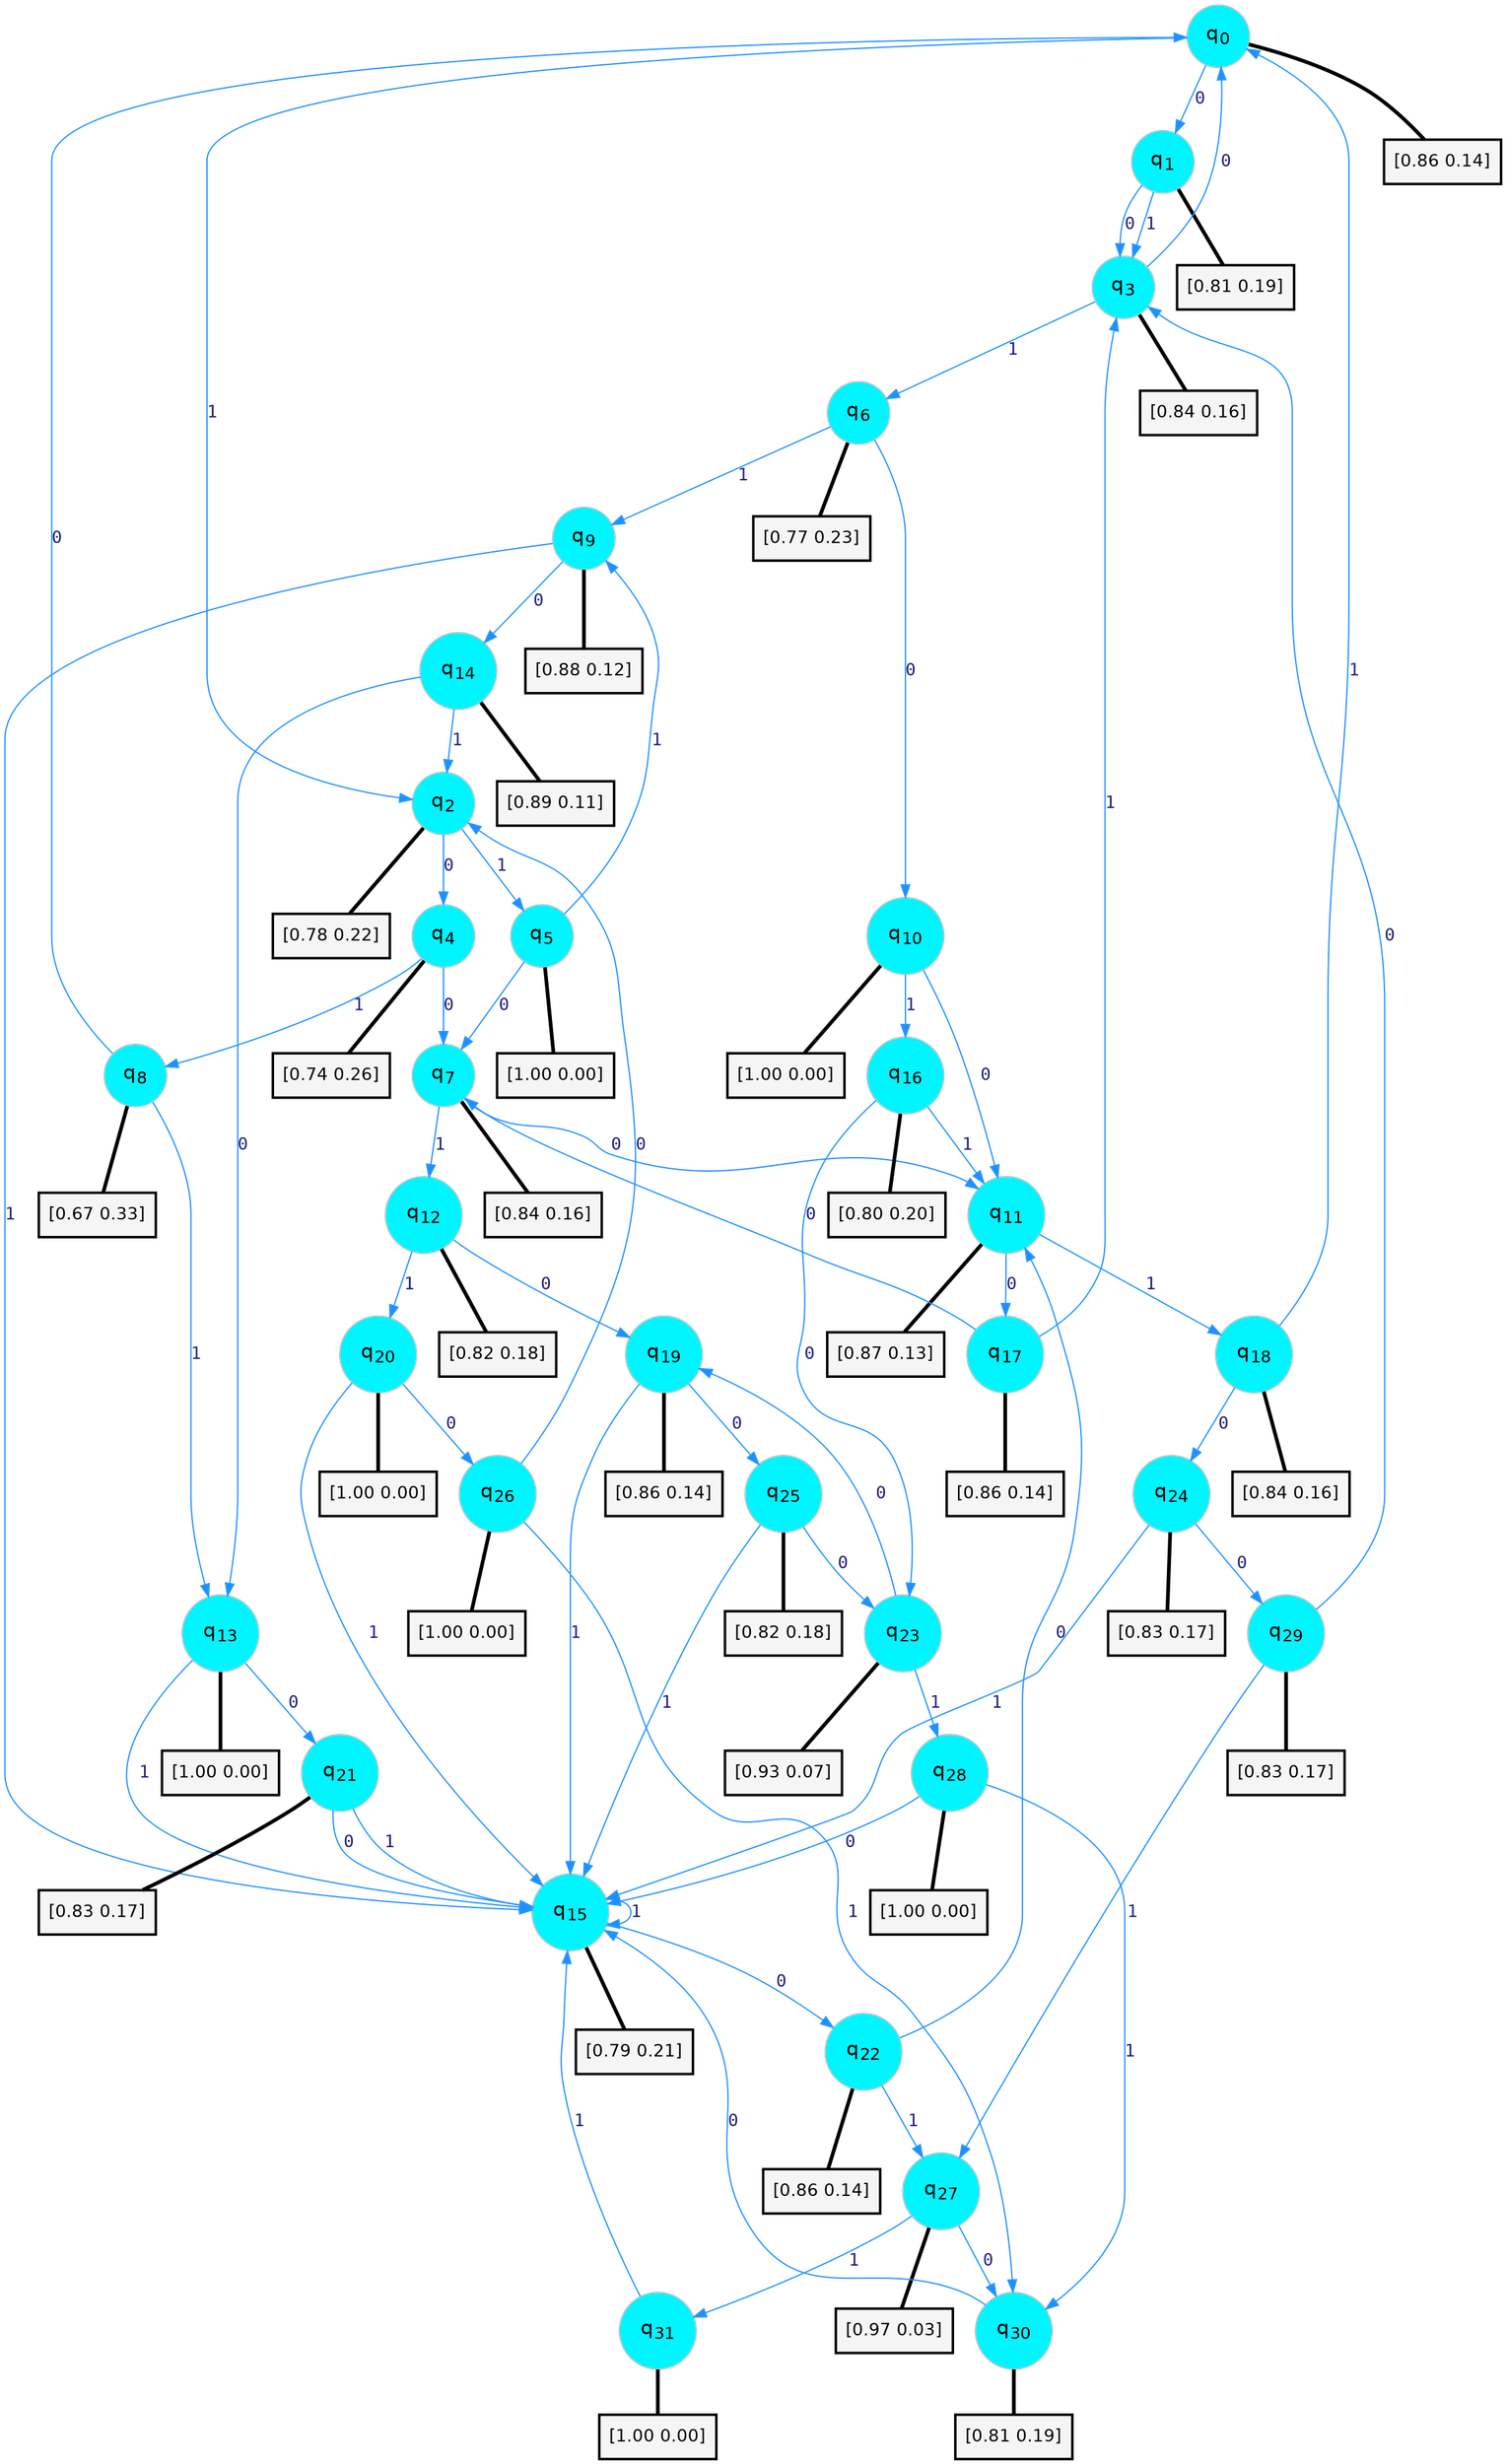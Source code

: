 digraph G {
graph [
bgcolor=transparent, dpi=300, rankdir=TD, size="40,25"];
node [
color=gray, fillcolor=turquoise1, fontcolor=black, fontname=Helvetica, fontsize=16, fontweight=bold, shape=circle, style=filled];
edge [
arrowsize=1, color=dodgerblue1, fontcolor=midnightblue, fontname=courier, fontweight=bold, penwidth=1, style=solid, weight=20];
0[label=<q<SUB>0</SUB>>];
1[label=<q<SUB>1</SUB>>];
2[label=<q<SUB>2</SUB>>];
3[label=<q<SUB>3</SUB>>];
4[label=<q<SUB>4</SUB>>];
5[label=<q<SUB>5</SUB>>];
6[label=<q<SUB>6</SUB>>];
7[label=<q<SUB>7</SUB>>];
8[label=<q<SUB>8</SUB>>];
9[label=<q<SUB>9</SUB>>];
10[label=<q<SUB>10</SUB>>];
11[label=<q<SUB>11</SUB>>];
12[label=<q<SUB>12</SUB>>];
13[label=<q<SUB>13</SUB>>];
14[label=<q<SUB>14</SUB>>];
15[label=<q<SUB>15</SUB>>];
16[label=<q<SUB>16</SUB>>];
17[label=<q<SUB>17</SUB>>];
18[label=<q<SUB>18</SUB>>];
19[label=<q<SUB>19</SUB>>];
20[label=<q<SUB>20</SUB>>];
21[label=<q<SUB>21</SUB>>];
22[label=<q<SUB>22</SUB>>];
23[label=<q<SUB>23</SUB>>];
24[label=<q<SUB>24</SUB>>];
25[label=<q<SUB>25</SUB>>];
26[label=<q<SUB>26</SUB>>];
27[label=<q<SUB>27</SUB>>];
28[label=<q<SUB>28</SUB>>];
29[label=<q<SUB>29</SUB>>];
30[label=<q<SUB>30</SUB>>];
31[label=<q<SUB>31</SUB>>];
32[label="[0.86 0.14]", shape=box,fontcolor=black, fontname=Helvetica, fontsize=14, penwidth=2, fillcolor=whitesmoke,color=black];
33[label="[0.81 0.19]", shape=box,fontcolor=black, fontname=Helvetica, fontsize=14, penwidth=2, fillcolor=whitesmoke,color=black];
34[label="[0.78 0.22]", shape=box,fontcolor=black, fontname=Helvetica, fontsize=14, penwidth=2, fillcolor=whitesmoke,color=black];
35[label="[0.84 0.16]", shape=box,fontcolor=black, fontname=Helvetica, fontsize=14, penwidth=2, fillcolor=whitesmoke,color=black];
36[label="[0.74 0.26]", shape=box,fontcolor=black, fontname=Helvetica, fontsize=14, penwidth=2, fillcolor=whitesmoke,color=black];
37[label="[1.00 0.00]", shape=box,fontcolor=black, fontname=Helvetica, fontsize=14, penwidth=2, fillcolor=whitesmoke,color=black];
38[label="[0.77 0.23]", shape=box,fontcolor=black, fontname=Helvetica, fontsize=14, penwidth=2, fillcolor=whitesmoke,color=black];
39[label="[0.84 0.16]", shape=box,fontcolor=black, fontname=Helvetica, fontsize=14, penwidth=2, fillcolor=whitesmoke,color=black];
40[label="[0.67 0.33]", shape=box,fontcolor=black, fontname=Helvetica, fontsize=14, penwidth=2, fillcolor=whitesmoke,color=black];
41[label="[0.88 0.12]", shape=box,fontcolor=black, fontname=Helvetica, fontsize=14, penwidth=2, fillcolor=whitesmoke,color=black];
42[label="[1.00 0.00]", shape=box,fontcolor=black, fontname=Helvetica, fontsize=14, penwidth=2, fillcolor=whitesmoke,color=black];
43[label="[0.87 0.13]", shape=box,fontcolor=black, fontname=Helvetica, fontsize=14, penwidth=2, fillcolor=whitesmoke,color=black];
44[label="[0.82 0.18]", shape=box,fontcolor=black, fontname=Helvetica, fontsize=14, penwidth=2, fillcolor=whitesmoke,color=black];
45[label="[1.00 0.00]", shape=box,fontcolor=black, fontname=Helvetica, fontsize=14, penwidth=2, fillcolor=whitesmoke,color=black];
46[label="[0.89 0.11]", shape=box,fontcolor=black, fontname=Helvetica, fontsize=14, penwidth=2, fillcolor=whitesmoke,color=black];
47[label="[0.79 0.21]", shape=box,fontcolor=black, fontname=Helvetica, fontsize=14, penwidth=2, fillcolor=whitesmoke,color=black];
48[label="[0.80 0.20]", shape=box,fontcolor=black, fontname=Helvetica, fontsize=14, penwidth=2, fillcolor=whitesmoke,color=black];
49[label="[0.86 0.14]", shape=box,fontcolor=black, fontname=Helvetica, fontsize=14, penwidth=2, fillcolor=whitesmoke,color=black];
50[label="[0.84 0.16]", shape=box,fontcolor=black, fontname=Helvetica, fontsize=14, penwidth=2, fillcolor=whitesmoke,color=black];
51[label="[0.86 0.14]", shape=box,fontcolor=black, fontname=Helvetica, fontsize=14, penwidth=2, fillcolor=whitesmoke,color=black];
52[label="[1.00 0.00]", shape=box,fontcolor=black, fontname=Helvetica, fontsize=14, penwidth=2, fillcolor=whitesmoke,color=black];
53[label="[0.83 0.17]", shape=box,fontcolor=black, fontname=Helvetica, fontsize=14, penwidth=2, fillcolor=whitesmoke,color=black];
54[label="[0.86 0.14]", shape=box,fontcolor=black, fontname=Helvetica, fontsize=14, penwidth=2, fillcolor=whitesmoke,color=black];
55[label="[0.93 0.07]", shape=box,fontcolor=black, fontname=Helvetica, fontsize=14, penwidth=2, fillcolor=whitesmoke,color=black];
56[label="[0.83 0.17]", shape=box,fontcolor=black, fontname=Helvetica, fontsize=14, penwidth=2, fillcolor=whitesmoke,color=black];
57[label="[0.82 0.18]", shape=box,fontcolor=black, fontname=Helvetica, fontsize=14, penwidth=2, fillcolor=whitesmoke,color=black];
58[label="[1.00 0.00]", shape=box,fontcolor=black, fontname=Helvetica, fontsize=14, penwidth=2, fillcolor=whitesmoke,color=black];
59[label="[0.97 0.03]", shape=box,fontcolor=black, fontname=Helvetica, fontsize=14, penwidth=2, fillcolor=whitesmoke,color=black];
60[label="[1.00 0.00]", shape=box,fontcolor=black, fontname=Helvetica, fontsize=14, penwidth=2, fillcolor=whitesmoke,color=black];
61[label="[0.83 0.17]", shape=box,fontcolor=black, fontname=Helvetica, fontsize=14, penwidth=2, fillcolor=whitesmoke,color=black];
62[label="[0.81 0.19]", shape=box,fontcolor=black, fontname=Helvetica, fontsize=14, penwidth=2, fillcolor=whitesmoke,color=black];
63[label="[1.00 0.00]", shape=box,fontcolor=black, fontname=Helvetica, fontsize=14, penwidth=2, fillcolor=whitesmoke,color=black];
0->1 [label=0];
0->2 [label=1];
0->32 [arrowhead=none, penwidth=3,color=black];
1->3 [label=0];
1->3 [label=1];
1->33 [arrowhead=none, penwidth=3,color=black];
2->4 [label=0];
2->5 [label=1];
2->34 [arrowhead=none, penwidth=3,color=black];
3->0 [label=0];
3->6 [label=1];
3->35 [arrowhead=none, penwidth=3,color=black];
4->7 [label=0];
4->8 [label=1];
4->36 [arrowhead=none, penwidth=3,color=black];
5->7 [label=0];
5->9 [label=1];
5->37 [arrowhead=none, penwidth=3,color=black];
6->10 [label=0];
6->9 [label=1];
6->38 [arrowhead=none, penwidth=3,color=black];
7->11 [label=0];
7->12 [label=1];
7->39 [arrowhead=none, penwidth=3,color=black];
8->0 [label=0];
8->13 [label=1];
8->40 [arrowhead=none, penwidth=3,color=black];
9->14 [label=0];
9->15 [label=1];
9->41 [arrowhead=none, penwidth=3,color=black];
10->11 [label=0];
10->16 [label=1];
10->42 [arrowhead=none, penwidth=3,color=black];
11->17 [label=0];
11->18 [label=1];
11->43 [arrowhead=none, penwidth=3,color=black];
12->19 [label=0];
12->20 [label=1];
12->44 [arrowhead=none, penwidth=3,color=black];
13->21 [label=0];
13->15 [label=1];
13->45 [arrowhead=none, penwidth=3,color=black];
14->13 [label=0];
14->2 [label=1];
14->46 [arrowhead=none, penwidth=3,color=black];
15->22 [label=0];
15->15 [label=1];
15->47 [arrowhead=none, penwidth=3,color=black];
16->23 [label=0];
16->11 [label=1];
16->48 [arrowhead=none, penwidth=3,color=black];
17->7 [label=0];
17->3 [label=1];
17->49 [arrowhead=none, penwidth=3,color=black];
18->24 [label=0];
18->0 [label=1];
18->50 [arrowhead=none, penwidth=3,color=black];
19->25 [label=0];
19->15 [label=1];
19->51 [arrowhead=none, penwidth=3,color=black];
20->26 [label=0];
20->15 [label=1];
20->52 [arrowhead=none, penwidth=3,color=black];
21->15 [label=0];
21->15 [label=1];
21->53 [arrowhead=none, penwidth=3,color=black];
22->11 [label=0];
22->27 [label=1];
22->54 [arrowhead=none, penwidth=3,color=black];
23->19 [label=0];
23->28 [label=1];
23->55 [arrowhead=none, penwidth=3,color=black];
24->29 [label=0];
24->15 [label=1];
24->56 [arrowhead=none, penwidth=3,color=black];
25->23 [label=0];
25->15 [label=1];
25->57 [arrowhead=none, penwidth=3,color=black];
26->2 [label=0];
26->30 [label=1];
26->58 [arrowhead=none, penwidth=3,color=black];
27->30 [label=0];
27->31 [label=1];
27->59 [arrowhead=none, penwidth=3,color=black];
28->15 [label=0];
28->30 [label=1];
28->60 [arrowhead=none, penwidth=3,color=black];
29->3 [label=0];
29->27 [label=1];
29->61 [arrowhead=none, penwidth=3,color=black];
30->15 [label=0];
30->62 [arrowhead=none, penwidth=3,color=black];
31->15 [label=1];
31->63 [arrowhead=none, penwidth=3,color=black];
}
